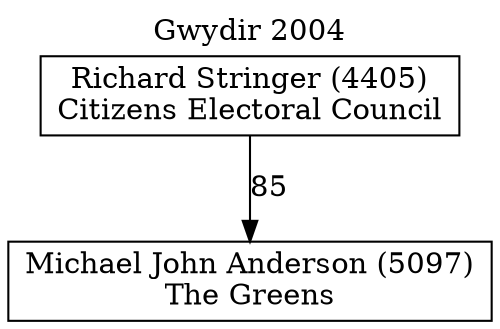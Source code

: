 // House preference flow
digraph "Michael John Anderson (5097)_Gwydir_2004" {
	graph [label="Gwydir 2004" labelloc=t mclimit=10]
	node [shape=box]
	"Michael John Anderson (5097)" [label="Michael John Anderson (5097)
The Greens"]
	"Richard Stringer (4405)" [label="Richard Stringer (4405)
Citizens Electoral Council"]
	"Richard Stringer (4405)" [label="Richard Stringer (4405)
Citizens Electoral Council"]
	"Richard Stringer (4405)" -> "Michael John Anderson (5097)" [label=85]
}
